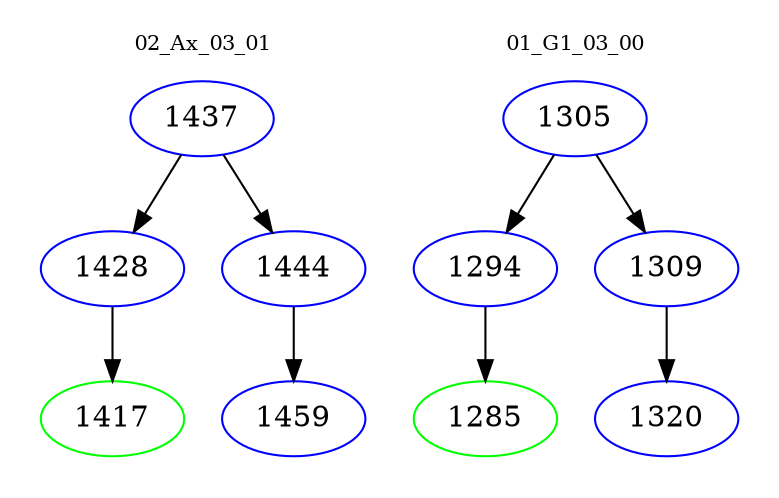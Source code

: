 digraph{
subgraph cluster_0 {
color = white
label = "02_Ax_03_01";
fontsize=10;
T0_1437 [label="1437", color="blue"]
T0_1437 -> T0_1428 [color="black"]
T0_1428 [label="1428", color="blue"]
T0_1428 -> T0_1417 [color="black"]
T0_1417 [label="1417", color="green"]
T0_1437 -> T0_1444 [color="black"]
T0_1444 [label="1444", color="blue"]
T0_1444 -> T0_1459 [color="black"]
T0_1459 [label="1459", color="blue"]
}
subgraph cluster_1 {
color = white
label = "01_G1_03_00";
fontsize=10;
T1_1305 [label="1305", color="blue"]
T1_1305 -> T1_1294 [color="black"]
T1_1294 [label="1294", color="blue"]
T1_1294 -> T1_1285 [color="black"]
T1_1285 [label="1285", color="green"]
T1_1305 -> T1_1309 [color="black"]
T1_1309 [label="1309", color="blue"]
T1_1309 -> T1_1320 [color="black"]
T1_1320 [label="1320", color="blue"]
}
}

